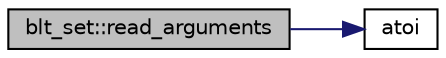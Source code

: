 digraph "blt_set::read_arguments"
{
  edge [fontname="Helvetica",fontsize="10",labelfontname="Helvetica",labelfontsize="10"];
  node [fontname="Helvetica",fontsize="10",shape=record];
  rankdir="LR";
  Node2204 [label="blt_set::read_arguments",height=0.2,width=0.4,color="black", fillcolor="grey75", style="filled", fontcolor="black"];
  Node2204 -> Node2205 [color="midnightblue",fontsize="10",style="solid",fontname="Helvetica"];
  Node2205 [label="atoi",height=0.2,width=0.4,color="black", fillcolor="white", style="filled",URL="$d9/d60/discreta_8h.html#ad0ac71cbcb495289e474437d6b7d7fac"];
}
